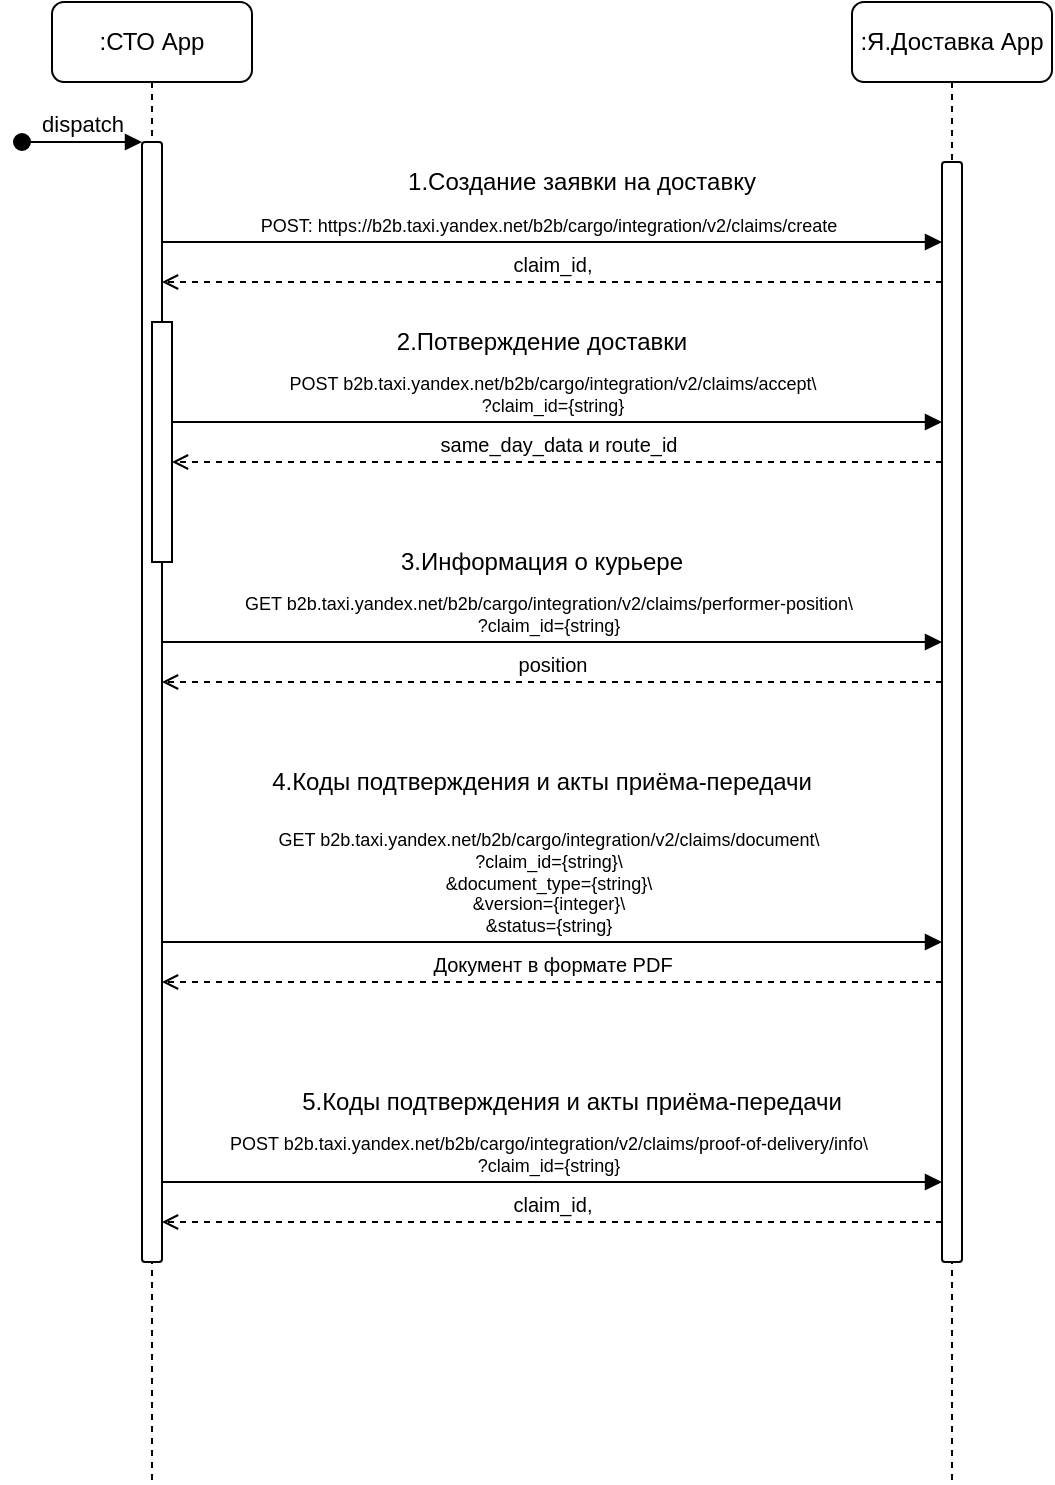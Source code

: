 <mxfile version="21.7.5" type="github">
  <diagram name="Page-1" id="2YBvvXClWsGukQMizWep">
    <mxGraphModel dx="897" dy="534" grid="1" gridSize="10" guides="1" tooltips="1" connect="1" arrows="1" fold="1" page="1" pageScale="1" pageWidth="850" pageHeight="1100" math="0" shadow="0">
      <root>
        <mxCell id="0" />
        <mxCell id="1" parent="0" />
        <mxCell id="aM9ryv3xv72pqoxQDRHE-1" value=":СТО App" style="shape=umlLifeline;perimeter=lifelinePerimeter;whiteSpace=wrap;html=1;container=0;dropTarget=0;collapsible=0;recursiveResize=0;outlineConnect=0;portConstraint=eastwest;newEdgeStyle={&quot;edgeStyle&quot;:&quot;elbowEdgeStyle&quot;,&quot;elbow&quot;:&quot;vertical&quot;,&quot;curved&quot;:0,&quot;rounded&quot;:0};labelBackgroundColor=none;rounded=1;" parent="1" vertex="1">
          <mxGeometry x="40" y="40" width="100" height="740" as="geometry" />
        </mxCell>
        <mxCell id="aM9ryv3xv72pqoxQDRHE-2" value="" style="html=1;points=[];perimeter=orthogonalPerimeter;outlineConnect=0;targetShapes=umlLifeline;portConstraint=eastwest;newEdgeStyle={&quot;edgeStyle&quot;:&quot;elbowEdgeStyle&quot;,&quot;elbow&quot;:&quot;vertical&quot;,&quot;curved&quot;:0,&quot;rounded&quot;:0};labelBackgroundColor=none;rounded=1;" parent="aM9ryv3xv72pqoxQDRHE-1" vertex="1">
          <mxGeometry x="45" y="70" width="10" height="560" as="geometry" />
        </mxCell>
        <mxCell id="aM9ryv3xv72pqoxQDRHE-3" value="dispatch" style="html=1;verticalAlign=bottom;startArrow=oval;endArrow=block;startSize=8;edgeStyle=elbowEdgeStyle;elbow=vertical;curved=0;rounded=1;labelBackgroundColor=none;fontColor=default;" parent="aM9ryv3xv72pqoxQDRHE-1" target="aM9ryv3xv72pqoxQDRHE-2" edge="1">
          <mxGeometry relative="1" as="geometry">
            <mxPoint x="-15" y="70" as="sourcePoint" />
          </mxGeometry>
        </mxCell>
        <mxCell id="aM9ryv3xv72pqoxQDRHE-7" value="&lt;font style=&quot;font-size: 9px;&quot;&gt;POST:&amp;nbsp;https://b2b.taxi.yandex.net/b2b/cargo/integration/v2/claims/create&lt;/font&gt;" style="html=1;verticalAlign=bottom;endArrow=block;edgeStyle=elbowEdgeStyle;elbow=vertical;curved=0;rounded=1;labelBackgroundColor=none;fontColor=default;fontSize=9;" parent="1" edge="1" target="aM9ryv3xv72pqoxQDRHE-6">
          <mxGeometry x="-0.013" relative="1" as="geometry">
            <mxPoint x="95" y="160" as="sourcePoint" />
            <Array as="points">
              <mxPoint x="180" y="160" />
            </Array>
            <mxPoint x="415" y="160" as="targetPoint" />
            <mxPoint as="offset" />
          </mxGeometry>
        </mxCell>
        <mxCell id="aM9ryv3xv72pqoxQDRHE-9" value=" claim_id," style="html=1;verticalAlign=bottom;endArrow=open;edgeStyle=elbowEdgeStyle;elbow=horizontal;curved=0;rounded=1;dashed=1;endFill=0;labelBackgroundColor=none;fontColor=default;fontSize=10;" parent="1" edge="1" source="aM9ryv3xv72pqoxQDRHE-6">
          <mxGeometry relative="1" as="geometry">
            <mxPoint x="425.5" y="180" as="sourcePoint" />
            <Array as="points">
              <mxPoint x="296" y="180" />
            </Array>
            <mxPoint x="95" y="180" as="targetPoint" />
          </mxGeometry>
        </mxCell>
        <mxCell id="aM9ryv3xv72pqoxQDRHE-5" value=":Я.Доставка App" style="shape=umlLifeline;perimeter=lifelinePerimeter;whiteSpace=wrap;html=1;container=0;dropTarget=0;collapsible=0;recursiveResize=0;outlineConnect=0;portConstraint=eastwest;newEdgeStyle={&quot;edgeStyle&quot;:&quot;elbowEdgeStyle&quot;,&quot;elbow&quot;:&quot;vertical&quot;,&quot;curved&quot;:0,&quot;rounded&quot;:0};labelBackgroundColor=none;rounded=1;" parent="1" vertex="1">
          <mxGeometry x="440" y="40" width="100" height="740" as="geometry" />
        </mxCell>
        <mxCell id="aM9ryv3xv72pqoxQDRHE-6" value="" style="html=1;points=[];perimeter=orthogonalPerimeter;outlineConnect=0;targetShapes=umlLifeline;portConstraint=eastwest;newEdgeStyle={&quot;edgeStyle&quot;:&quot;elbowEdgeStyle&quot;,&quot;elbow&quot;:&quot;vertical&quot;,&quot;curved&quot;:0,&quot;rounded&quot;:0};labelBackgroundColor=none;rounded=1;" parent="aM9ryv3xv72pqoxQDRHE-5" vertex="1">
          <mxGeometry x="45" y="80" width="10" height="550" as="geometry" />
        </mxCell>
        <mxCell id="XswiuY4ydzR14CQenFJ5-14" value="&lt;div style=&quot;font-size: 9px;&quot;&gt;&lt;font style=&quot;font-size: 9px;&quot;&gt;POST b2b.taxi.yandex.net/b2b/cargo/integration/v2/claims/accept\&lt;/font&gt;&lt;/div&gt;&lt;div style=&quot;font-size: 9px;&quot;&gt;&lt;font style=&quot;font-size: 9px;&quot;&gt;?claim_id={string}&lt;/font&gt;&lt;/div&gt;" style="html=1;verticalAlign=bottom;endArrow=block;edgeStyle=elbowEdgeStyle;elbow=vertical;curved=0;rounded=1;labelBackgroundColor=none;fontColor=default;fontSize=9;" parent="1" target="aM9ryv3xv72pqoxQDRHE-6" edge="1">
          <mxGeometry x="-0.013" relative="1" as="geometry">
            <mxPoint x="100" y="250" as="sourcePoint" />
            <Array as="points">
              <mxPoint x="185" y="250" />
            </Array>
            <mxPoint x="390" y="250" as="targetPoint" />
            <mxPoint as="offset" />
          </mxGeometry>
        </mxCell>
        <mxCell id="XswiuY4ydzR14CQenFJ5-15" value=" same_day_data и route_id" style="html=1;verticalAlign=bottom;endArrow=open;edgeStyle=elbowEdgeStyle;elbow=horizontal;curved=0;rounded=1;dashed=1;endFill=0;labelBackgroundColor=none;fontColor=default;fontSize=10;" parent="1" source="aM9ryv3xv72pqoxQDRHE-6" edge="1">
          <mxGeometry relative="1" as="geometry">
            <mxPoint x="410" y="270" as="sourcePoint" />
            <Array as="points">
              <mxPoint x="301" y="270" />
            </Array>
            <mxPoint x="100" y="270" as="targetPoint" />
          </mxGeometry>
        </mxCell>
        <mxCell id="XswiuY4ydzR14CQenFJ5-17" value="1.Создание заявки на доставку" style="text;html=1;strokeColor=none;fillColor=none;align=center;verticalAlign=middle;whiteSpace=wrap;rounded=0;" parent="1" vertex="1">
          <mxGeometry x="160" y="120" width="290" height="20" as="geometry" />
        </mxCell>
        <mxCell id="XswiuY4ydzR14CQenFJ5-19" value="2.Потверждение доставки" style="text;html=1;strokeColor=none;fillColor=none;align=center;verticalAlign=middle;whiteSpace=wrap;rounded=0;" parent="1" vertex="1">
          <mxGeometry x="140" y="200" width="290" height="20" as="geometry" />
        </mxCell>
        <mxCell id="XswiuY4ydzR14CQenFJ5-26" value="" style="rounded=0;whiteSpace=wrap;html=1;" parent="1" vertex="1">
          <mxGeometry x="90" y="200" width="10" height="120" as="geometry" />
        </mxCell>
        <mxCell id="XswiuY4ydzR14CQenFJ5-27" value="&lt;div style=&quot;font-size: 9px;&quot;&gt;&lt;div&gt;GET b2b.taxi.yandex.net/b2b/cargo/integration/v2/claims/performer-position\&lt;/div&gt;&lt;div&gt;?claim_id={string}&lt;/div&gt;&lt;/div&gt;" style="html=1;verticalAlign=bottom;endArrow=block;edgeStyle=elbowEdgeStyle;elbow=vertical;curved=0;rounded=1;labelBackgroundColor=none;fontColor=default;fontSize=9;" parent="1" edge="1">
          <mxGeometry x="-0.013" relative="1" as="geometry">
            <mxPoint x="95" y="360" as="sourcePoint" />
            <Array as="points">
              <mxPoint x="185" y="360" />
            </Array>
            <mxPoint x="485" y="360" as="targetPoint" />
            <mxPoint as="offset" />
          </mxGeometry>
        </mxCell>
        <mxCell id="XswiuY4ydzR14CQenFJ5-28" value=" position" style="html=1;verticalAlign=bottom;endArrow=open;edgeStyle=elbowEdgeStyle;elbow=horizontal;curved=0;rounded=1;dashed=1;endFill=0;labelBackgroundColor=none;fontColor=default;fontSize=10;" parent="1" edge="1">
          <mxGeometry relative="1" as="geometry">
            <mxPoint x="485" y="380" as="sourcePoint" />
            <Array as="points">
              <mxPoint x="301" y="380" />
            </Array>
            <mxPoint x="95" y="380" as="targetPoint" />
          </mxGeometry>
        </mxCell>
        <mxCell id="XswiuY4ydzR14CQenFJ5-29" value="3.Информация о курьере" style="text;html=1;strokeColor=none;fillColor=none;align=center;verticalAlign=middle;whiteSpace=wrap;rounded=0;" parent="1" vertex="1">
          <mxGeometry x="160" y="310" width="250" height="20" as="geometry" />
        </mxCell>
        <mxCell id="XswiuY4ydzR14CQenFJ5-33" value="&lt;div style=&quot;&quot;&gt;&lt;div style=&quot;&quot;&gt;GET b2b.taxi.yandex.net/b2b/cargo/integration/v2/claims/document\&lt;/div&gt;&lt;div style=&quot;&quot;&gt;?claim_id={string}\&lt;/div&gt;&lt;div style=&quot;&quot;&gt;&amp;amp;document_type={string}\&lt;/div&gt;&lt;div style=&quot;&quot;&gt;&amp;amp;version={integer}\&lt;/div&gt;&lt;div style=&quot;&quot;&gt;&amp;amp;status={string}&lt;/div&gt;&lt;/div&gt;" style="html=1;verticalAlign=bottom;endArrow=block;edgeStyle=elbowEdgeStyle;elbow=vertical;curved=0;rounded=1;labelBackgroundColor=none;fontColor=default;fontSize=9;" parent="1" edge="1" target="aM9ryv3xv72pqoxQDRHE-6">
          <mxGeometry x="-0.013" relative="1" as="geometry">
            <mxPoint x="95" y="510" as="sourcePoint" />
            <Array as="points">
              <mxPoint x="185" y="510" />
            </Array>
            <mxPoint x="415" y="510" as="targetPoint" />
            <mxPoint as="offset" />
          </mxGeometry>
        </mxCell>
        <mxCell id="XswiuY4ydzR14CQenFJ5-34" value="Документ в формате PDF" style="html=1;verticalAlign=bottom;endArrow=open;edgeStyle=elbowEdgeStyle;elbow=horizontal;curved=0;rounded=1;dashed=1;endFill=0;labelBackgroundColor=none;fontColor=default;fontSize=10;" parent="1" edge="1" source="aM9ryv3xv72pqoxQDRHE-6">
          <mxGeometry relative="1" as="geometry">
            <mxPoint x="415" y="530" as="sourcePoint" />
            <Array as="points">
              <mxPoint x="301" y="530" />
            </Array>
            <mxPoint x="95" y="530" as="targetPoint" />
          </mxGeometry>
        </mxCell>
        <mxCell id="XswiuY4ydzR14CQenFJ5-35" value="4.Коды подтверждения и акты приёма-передачи" style="text;html=1;strokeColor=none;fillColor=none;align=center;verticalAlign=middle;whiteSpace=wrap;rounded=0;" parent="1" vertex="1">
          <mxGeometry x="140" y="420" width="290" height="20" as="geometry" />
        </mxCell>
        <mxCell id="XswiuY4ydzR14CQenFJ5-36" value="&lt;div style=&quot;&quot;&gt;&lt;div style=&quot;&quot;&gt;&lt;div&gt;POST b2b.taxi.yandex.net/b2b/cargo/integration/v2/claims/proof-of-delivery/info\&lt;/div&gt;&lt;div&gt;?claim_id={string}&lt;/div&gt;&lt;/div&gt;&lt;/div&gt;" style="html=1;verticalAlign=bottom;endArrow=block;edgeStyle=elbowEdgeStyle;elbow=vertical;curved=0;rounded=1;labelBackgroundColor=none;fontColor=default;fontSize=9;" parent="1" edge="1" target="aM9ryv3xv72pqoxQDRHE-6">
          <mxGeometry x="-0.013" relative="1" as="geometry">
            <mxPoint x="95" y="630" as="sourcePoint" />
            <Array as="points">
              <mxPoint x="185" y="630" />
            </Array>
            <mxPoint x="415" y="630" as="targetPoint" />
            <mxPoint as="offset" />
          </mxGeometry>
        </mxCell>
        <mxCell id="XswiuY4ydzR14CQenFJ5-37" value="claim_id," style="html=1;verticalAlign=bottom;endArrow=open;edgeStyle=elbowEdgeStyle;elbow=vertical;curved=0;rounded=1;dashed=1;endFill=0;labelBackgroundColor=none;fontColor=default;fontSize=10;" parent="1" edge="1" source="aM9ryv3xv72pqoxQDRHE-6">
          <mxGeometry relative="1" as="geometry">
            <mxPoint x="415" y="650" as="sourcePoint" />
            <Array as="points">
              <mxPoint x="301" y="650" />
            </Array>
            <mxPoint x="95" y="650" as="targetPoint" />
          </mxGeometry>
        </mxCell>
        <mxCell id="XswiuY4ydzR14CQenFJ5-38" value="5.Коды подтверждения и акты приёма-передачи" style="text;html=1;strokeColor=none;fillColor=none;align=center;verticalAlign=middle;whiteSpace=wrap;rounded=0;" parent="1" vertex="1">
          <mxGeometry x="155" y="580" width="290" height="20" as="geometry" />
        </mxCell>
      </root>
    </mxGraphModel>
  </diagram>
</mxfile>

